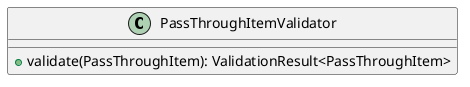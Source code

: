 @startuml

    class PassThroughItemValidator [[PassThroughItemValidator.html]] {
        +validate(PassThroughItem): ValidationResult<PassThroughItem>
    }

@enduml
